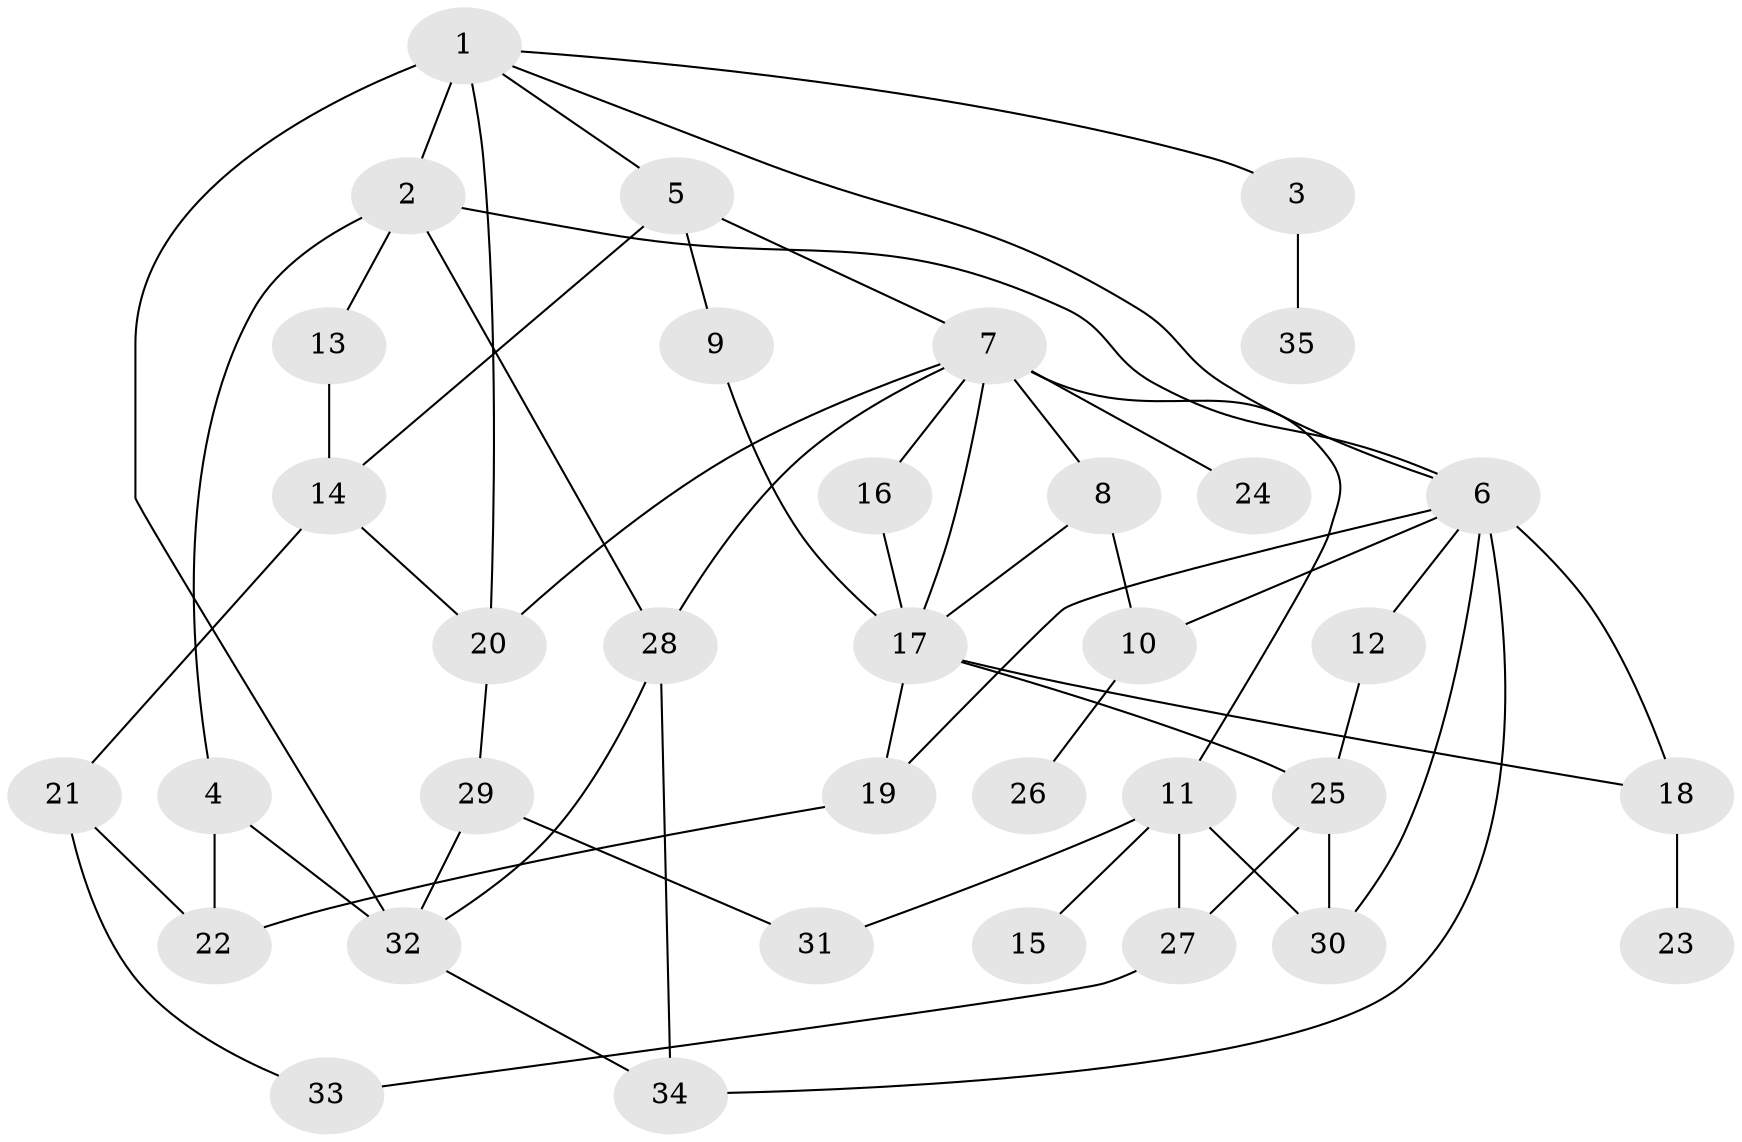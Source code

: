 // original degree distribution, {2: 0.34285714285714286, 7: 0.04285714285714286, 5: 0.05714285714285714, 3: 0.24285714285714285, 4: 0.1, 9: 0.014285714285714285, 1: 0.18571428571428572, 6: 0.014285714285714285}
// Generated by graph-tools (version 1.1) at 2025/48/03/04/25 22:48:57]
// undirected, 35 vertices, 58 edges
graph export_dot {
  node [color=gray90,style=filled];
  1;
  2;
  3;
  4;
  5;
  6;
  7;
  8;
  9;
  10;
  11;
  12;
  13;
  14;
  15;
  16;
  17;
  18;
  19;
  20;
  21;
  22;
  23;
  24;
  25;
  26;
  27;
  28;
  29;
  30;
  31;
  32;
  33;
  34;
  35;
  1 -- 2 [weight=3.0];
  1 -- 3 [weight=1.0];
  1 -- 5 [weight=1.0];
  1 -- 6 [weight=1.0];
  1 -- 20 [weight=1.0];
  1 -- 32 [weight=1.0];
  2 -- 4 [weight=2.0];
  2 -- 6 [weight=1.0];
  2 -- 13 [weight=1.0];
  2 -- 28 [weight=1.0];
  3 -- 35 [weight=1.0];
  4 -- 22 [weight=1.0];
  4 -- 32 [weight=2.0];
  5 -- 7 [weight=1.0];
  5 -- 9 [weight=1.0];
  5 -- 14 [weight=1.0];
  6 -- 10 [weight=1.0];
  6 -- 12 [weight=1.0];
  6 -- 18 [weight=1.0];
  6 -- 19 [weight=1.0];
  6 -- 30 [weight=1.0];
  6 -- 34 [weight=1.0];
  7 -- 8 [weight=3.0];
  7 -- 11 [weight=1.0];
  7 -- 16 [weight=1.0];
  7 -- 17 [weight=1.0];
  7 -- 20 [weight=1.0];
  7 -- 24 [weight=1.0];
  7 -- 28 [weight=1.0];
  8 -- 10 [weight=1.0];
  8 -- 17 [weight=1.0];
  9 -- 17 [weight=1.0];
  10 -- 26 [weight=1.0];
  11 -- 15 [weight=1.0];
  11 -- 27 [weight=1.0];
  11 -- 30 [weight=1.0];
  11 -- 31 [weight=1.0];
  12 -- 25 [weight=1.0];
  13 -- 14 [weight=1.0];
  14 -- 20 [weight=1.0];
  14 -- 21 [weight=1.0];
  16 -- 17 [weight=1.0];
  17 -- 18 [weight=1.0];
  17 -- 19 [weight=1.0];
  17 -- 25 [weight=3.0];
  18 -- 23 [weight=1.0];
  19 -- 22 [weight=1.0];
  20 -- 29 [weight=1.0];
  21 -- 22 [weight=1.0];
  21 -- 33 [weight=1.0];
  25 -- 27 [weight=1.0];
  25 -- 30 [weight=1.0];
  27 -- 33 [weight=1.0];
  28 -- 32 [weight=1.0];
  28 -- 34 [weight=1.0];
  29 -- 31 [weight=1.0];
  29 -- 32 [weight=1.0];
  32 -- 34 [weight=1.0];
}
